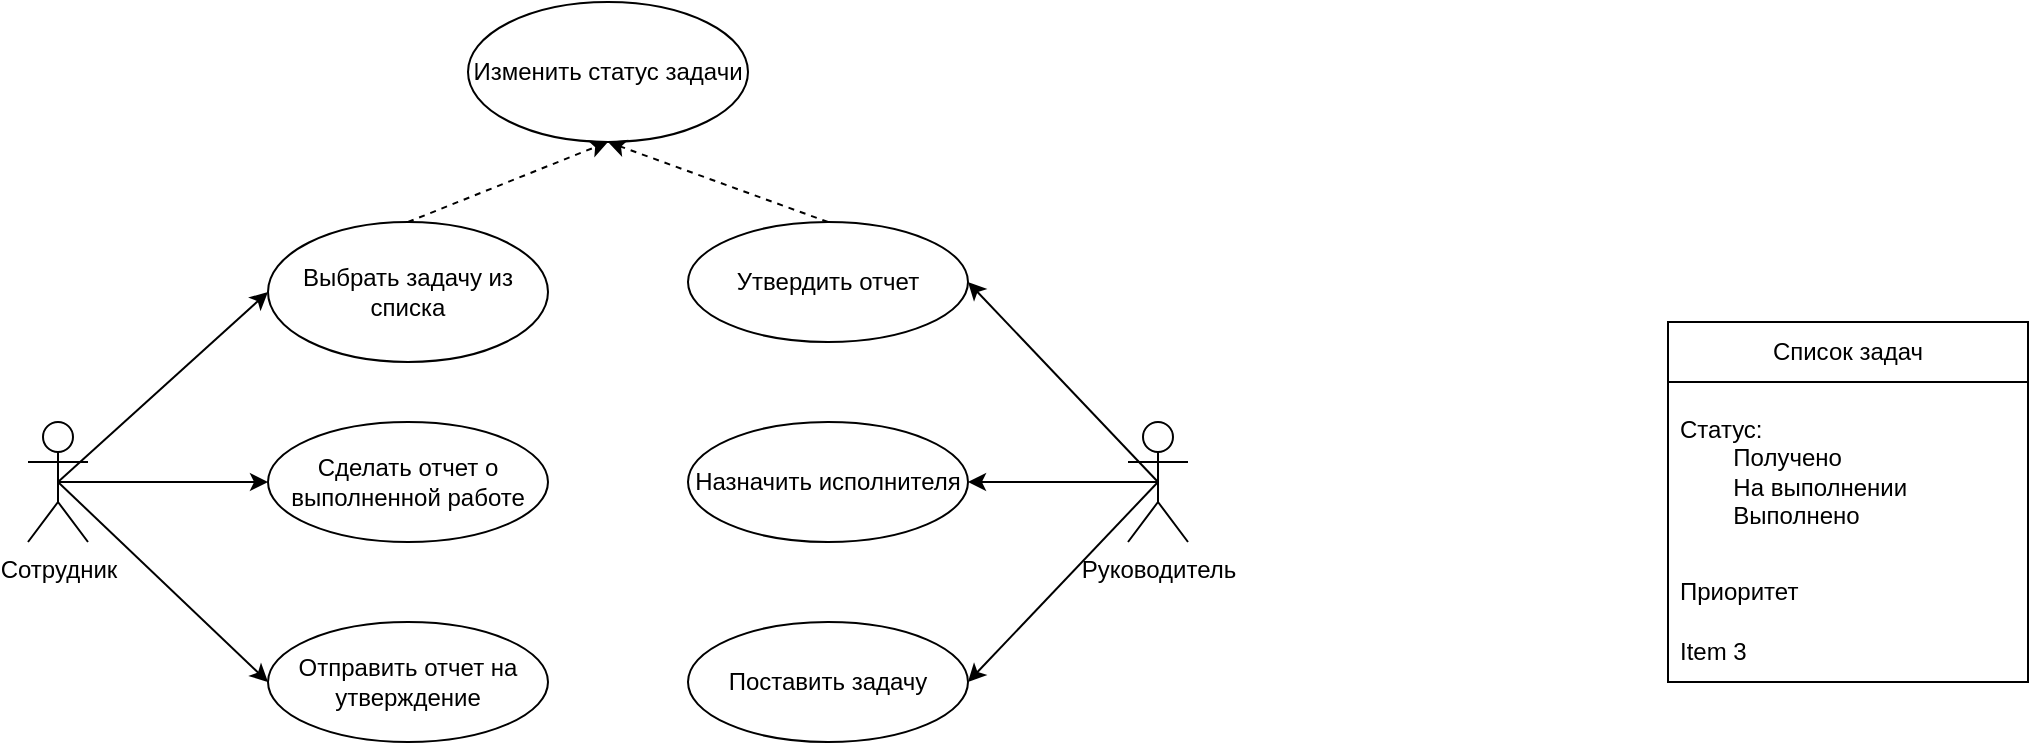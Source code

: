 <mxfile version="24.7.14">
  <diagram id="prtHgNgQTEPvFCAcTncT" name="Page-1">
    <mxGraphModel dx="841" dy="484" grid="1" gridSize="10" guides="1" tooltips="1" connect="1" arrows="1" fold="1" page="1" pageScale="1" pageWidth="827" pageHeight="1169" math="0" shadow="0">
      <root>
        <mxCell id="0" />
        <mxCell id="1" parent="0" />
        <mxCell id="FP_sYGGUcbI0b9smjEmU-7" value="Сотрудник" style="shape=umlActor;verticalLabelPosition=bottom;verticalAlign=top;html=1;outlineConnect=0;" vertex="1" parent="1">
          <mxGeometry x="150" y="290" width="30" height="60" as="geometry" />
        </mxCell>
        <mxCell id="FP_sYGGUcbI0b9smjEmU-8" value="Руководитель" style="shape=umlActor;verticalLabelPosition=bottom;verticalAlign=top;html=1;outlineConnect=0;" vertex="1" parent="1">
          <mxGeometry x="700" y="290" width="30" height="60" as="geometry" />
        </mxCell>
        <mxCell id="FP_sYGGUcbI0b9smjEmU-9" value="Выбрать задачу из списка" style="ellipse;whiteSpace=wrap;html=1;" vertex="1" parent="1">
          <mxGeometry x="270" y="190" width="140" height="70" as="geometry" />
        </mxCell>
        <mxCell id="FP_sYGGUcbI0b9smjEmU-10" value="" style="endArrow=classic;html=1;rounded=0;entryX=0;entryY=0.5;entryDx=0;entryDy=0;exitX=0.5;exitY=0.5;exitDx=0;exitDy=0;exitPerimeter=0;" edge="1" parent="1" source="FP_sYGGUcbI0b9smjEmU-7" target="FP_sYGGUcbI0b9smjEmU-9">
          <mxGeometry width="50" height="50" relative="1" as="geometry">
            <mxPoint x="320" y="350" as="sourcePoint" />
            <mxPoint x="370" y="300" as="targetPoint" />
          </mxGeometry>
        </mxCell>
        <mxCell id="FP_sYGGUcbI0b9smjEmU-11" value="Сделать отчет о выполненной работе" style="ellipse;whiteSpace=wrap;html=1;" vertex="1" parent="1">
          <mxGeometry x="270" y="290" width="140" height="60" as="geometry" />
        </mxCell>
        <mxCell id="FP_sYGGUcbI0b9smjEmU-12" value="" style="endArrow=classic;html=1;rounded=0;entryX=0;entryY=0.5;entryDx=0;entryDy=0;exitX=0.5;exitY=0.5;exitDx=0;exitDy=0;exitPerimeter=0;" edge="1" parent="1" source="FP_sYGGUcbI0b9smjEmU-7" target="FP_sYGGUcbI0b9smjEmU-11">
          <mxGeometry width="50" height="50" relative="1" as="geometry">
            <mxPoint x="190" y="435" as="sourcePoint" />
            <mxPoint x="280" y="350" as="targetPoint" />
          </mxGeometry>
        </mxCell>
        <mxCell id="FP_sYGGUcbI0b9smjEmU-15" value="Список задач" style="swimlane;fontStyle=0;childLayout=stackLayout;horizontal=1;startSize=30;horizontalStack=0;resizeParent=1;resizeParentMax=0;resizeLast=0;collapsible=1;marginBottom=0;whiteSpace=wrap;html=1;" vertex="1" parent="1">
          <mxGeometry x="970" y="240" width="180" height="180" as="geometry" />
        </mxCell>
        <mxCell id="FP_sYGGUcbI0b9smjEmU-16" value="Статус:&lt;div&gt;&lt;span style=&quot;white-space: pre;&quot;&gt;&#x9;&lt;/span&gt;Получено&lt;/div&gt;&lt;div&gt;&lt;span style=&quot;white-space: pre;&quot;&gt;&#x9;&lt;/span&gt;На выполнении&lt;/div&gt;&lt;div&gt;&lt;span style=&quot;white-space: pre;&quot;&gt;&#x9;&lt;/span&gt;Выполнено&lt;/div&gt;" style="text;strokeColor=none;fillColor=none;align=left;verticalAlign=middle;spacingLeft=4;spacingRight=4;overflow=hidden;points=[[0,0.5],[1,0.5]];portConstraint=eastwest;rotatable=0;whiteSpace=wrap;html=1;" vertex="1" parent="FP_sYGGUcbI0b9smjEmU-15">
          <mxGeometry y="30" width="180" height="90" as="geometry" />
        </mxCell>
        <mxCell id="FP_sYGGUcbI0b9smjEmU-17" value="Приоритет&amp;nbsp;" style="text;strokeColor=none;fillColor=none;align=left;verticalAlign=middle;spacingLeft=4;spacingRight=4;overflow=hidden;points=[[0,0.5],[1,0.5]];portConstraint=eastwest;rotatable=0;whiteSpace=wrap;html=1;" vertex="1" parent="FP_sYGGUcbI0b9smjEmU-15">
          <mxGeometry y="120" width="180" height="30" as="geometry" />
        </mxCell>
        <mxCell id="FP_sYGGUcbI0b9smjEmU-18" value="Item 3" style="text;strokeColor=none;fillColor=none;align=left;verticalAlign=middle;spacingLeft=4;spacingRight=4;overflow=hidden;points=[[0,0.5],[1,0.5]];portConstraint=eastwest;rotatable=0;whiteSpace=wrap;html=1;" vertex="1" parent="FP_sYGGUcbI0b9smjEmU-15">
          <mxGeometry y="150" width="180" height="30" as="geometry" />
        </mxCell>
        <mxCell id="FP_sYGGUcbI0b9smjEmU-19" value="Отправить отчет на утверждение" style="ellipse;whiteSpace=wrap;html=1;" vertex="1" parent="1">
          <mxGeometry x="270" y="390" width="140" height="60" as="geometry" />
        </mxCell>
        <mxCell id="FP_sYGGUcbI0b9smjEmU-20" value="" style="endArrow=classic;html=1;rounded=0;entryX=0;entryY=0.5;entryDx=0;entryDy=0;exitX=0.5;exitY=0.5;exitDx=0;exitDy=0;exitPerimeter=0;" edge="1" parent="1" source="FP_sYGGUcbI0b9smjEmU-7" target="FP_sYGGUcbI0b9smjEmU-19">
          <mxGeometry width="50" height="50" relative="1" as="geometry">
            <mxPoint x="170" y="320" as="sourcePoint" />
            <mxPoint x="280" y="330" as="targetPoint" />
          </mxGeometry>
        </mxCell>
        <mxCell id="FP_sYGGUcbI0b9smjEmU-21" value="Изменить статус задачи" style="ellipse;whiteSpace=wrap;html=1;" vertex="1" parent="1">
          <mxGeometry x="370" y="80" width="140" height="70" as="geometry" />
        </mxCell>
        <mxCell id="FP_sYGGUcbI0b9smjEmU-29" value="" style="endArrow=classic;html=1;rounded=0;dashed=1;entryX=0.5;entryY=1;entryDx=0;entryDy=0;exitX=0.5;exitY=0;exitDx=0;exitDy=0;" edge="1" parent="1" source="FP_sYGGUcbI0b9smjEmU-9" target="FP_sYGGUcbI0b9smjEmU-21">
          <mxGeometry width="50" height="50" relative="1" as="geometry">
            <mxPoint x="420" y="190" as="sourcePoint" />
            <mxPoint x="460" y="110" as="targetPoint" />
          </mxGeometry>
        </mxCell>
        <mxCell id="FP_sYGGUcbI0b9smjEmU-32" value="Поставить задачу" style="ellipse;whiteSpace=wrap;html=1;" vertex="1" parent="1">
          <mxGeometry x="480" y="390" width="140" height="60" as="geometry" />
        </mxCell>
        <mxCell id="FP_sYGGUcbI0b9smjEmU-33" value="" style="endArrow=classic;html=1;rounded=0;entryX=1;entryY=0.5;entryDx=0;entryDy=0;exitX=0.5;exitY=0.5;exitDx=0;exitDy=0;exitPerimeter=0;" edge="1" parent="1" source="FP_sYGGUcbI0b9smjEmU-8" target="FP_sYGGUcbI0b9smjEmU-34">
          <mxGeometry width="50" height="50" relative="1" as="geometry">
            <mxPoint x="590" y="340" as="sourcePoint" />
            <mxPoint x="695" y="340" as="targetPoint" />
            <Array as="points" />
          </mxGeometry>
        </mxCell>
        <mxCell id="FP_sYGGUcbI0b9smjEmU-34" value="Назначить исполнителя" style="ellipse;whiteSpace=wrap;html=1;" vertex="1" parent="1">
          <mxGeometry x="480" y="290" width="140" height="60" as="geometry" />
        </mxCell>
        <mxCell id="FP_sYGGUcbI0b9smjEmU-35" value="" style="endArrow=classic;html=1;rounded=0;entryX=1;entryY=0.5;entryDx=0;entryDy=0;exitX=0.5;exitY=0.5;exitDx=0;exitDy=0;exitPerimeter=0;" edge="1" parent="1" source="FP_sYGGUcbI0b9smjEmU-8" target="FP_sYGGUcbI0b9smjEmU-32">
          <mxGeometry width="50" height="50" relative="1" as="geometry">
            <mxPoint x="705" y="420" as="sourcePoint" />
            <mxPoint x="620" y="450" as="targetPoint" />
          </mxGeometry>
        </mxCell>
        <mxCell id="FP_sYGGUcbI0b9smjEmU-36" value="" style="endArrow=classic;html=1;rounded=0;exitX=0.5;exitY=0.5;exitDx=0;exitDy=0;exitPerimeter=0;entryX=1;entryY=0.5;entryDx=0;entryDy=0;" edge="1" parent="1" source="FP_sYGGUcbI0b9smjEmU-8" target="FP_sYGGUcbI0b9smjEmU-37">
          <mxGeometry width="50" height="50" relative="1" as="geometry">
            <mxPoint x="700" y="320" as="sourcePoint" />
            <mxPoint x="660" y="210" as="targetPoint" />
            <Array as="points" />
          </mxGeometry>
        </mxCell>
        <mxCell id="FP_sYGGUcbI0b9smjEmU-37" value="Утвердить отчет" style="ellipse;whiteSpace=wrap;html=1;" vertex="1" parent="1">
          <mxGeometry x="480" y="190" width="140" height="60" as="geometry" />
        </mxCell>
        <mxCell id="FP_sYGGUcbI0b9smjEmU-38" value="" style="endArrow=classic;html=1;rounded=0;dashed=1;entryX=0.5;entryY=1;entryDx=0;entryDy=0;exitX=0.5;exitY=0;exitDx=0;exitDy=0;" edge="1" parent="1" source="FP_sYGGUcbI0b9smjEmU-37" target="FP_sYGGUcbI0b9smjEmU-21">
          <mxGeometry width="50" height="50" relative="1" as="geometry">
            <mxPoint x="440" y="190" as="sourcePoint" />
            <mxPoint x="350" y="200" as="targetPoint" />
          </mxGeometry>
        </mxCell>
      </root>
    </mxGraphModel>
  </diagram>
</mxfile>
